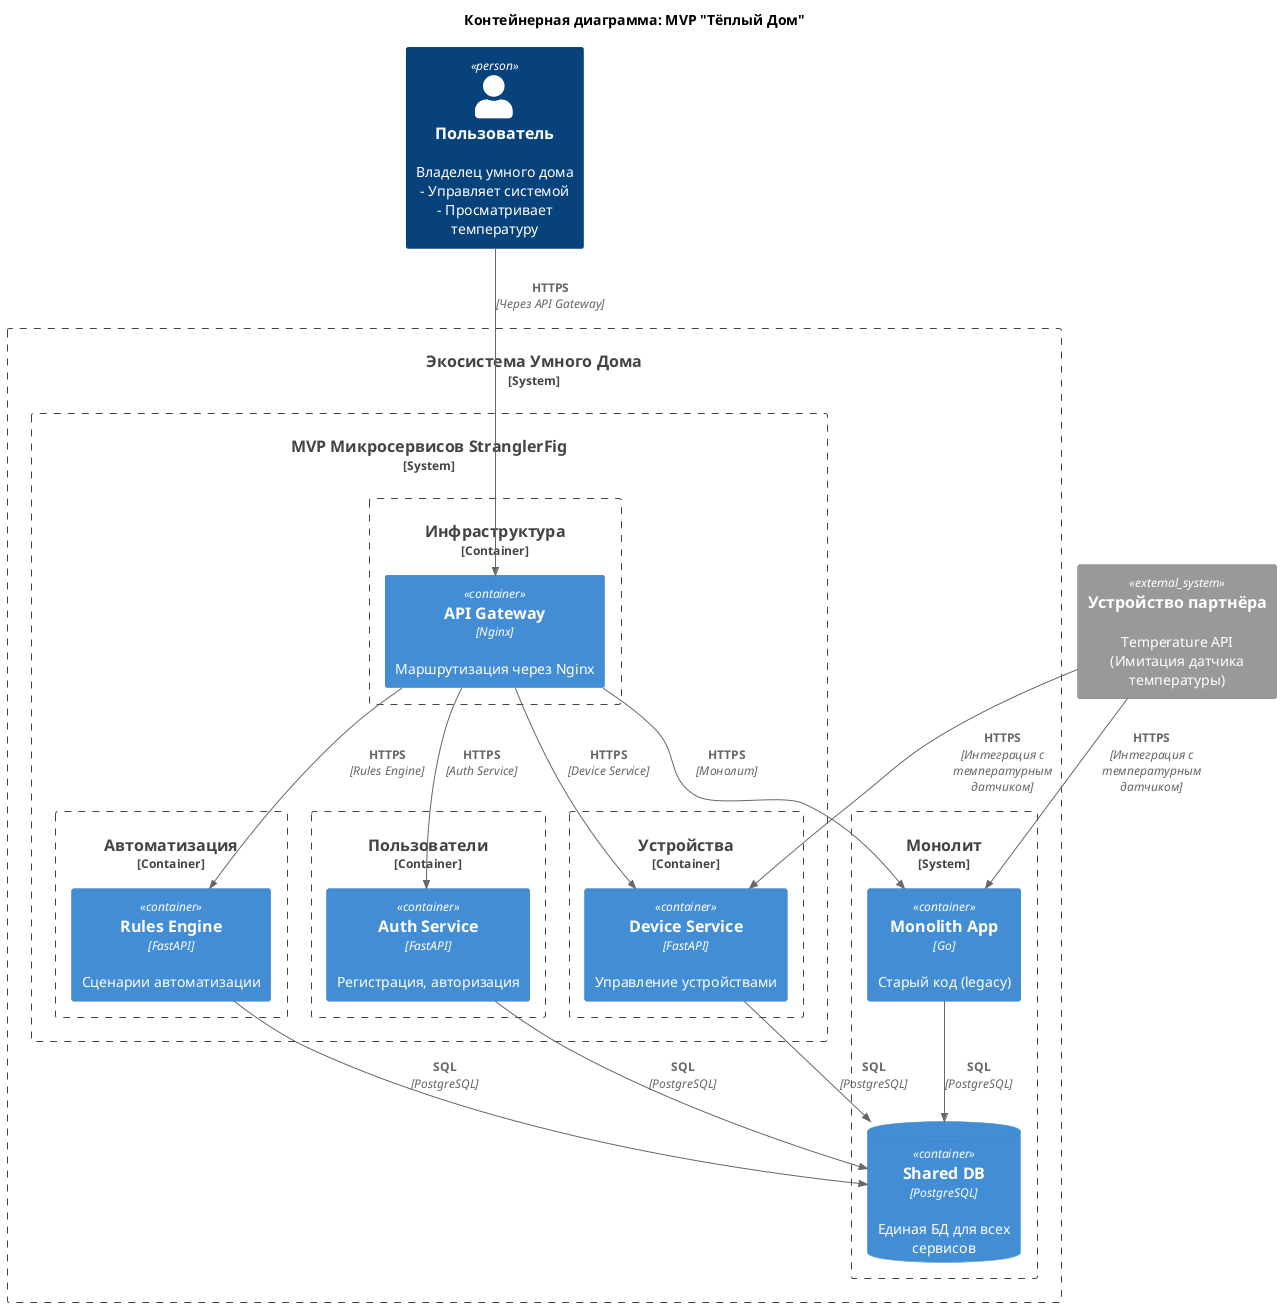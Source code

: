 @startuml
!include <C4/C4_Context>
!include <C4/C4_Container>

title Контейнерная диаграмма: MVP "Тёплый Дом"

Person(user, "Пользователь", "Владелец умного дома\n- Управляет системой\n- Просматривает температуру")

System_Ext(partner_device, "Устройство партнёра", "Temperature API\n(Имитация датчика температуры)")

System_Boundary(system, "Экосистема Умного Дома") {

    System_Boundary(StranglerFig, "MVP Микросервисов StranglerFig") {
        Container_Boundary(infra, "Инфраструктура") {
            Container(api_gateway, "API Gateway", "Nginx", "Маршрутизация через Nginx")
        }

        Container_Boundary(users, "Пользователи") {
            Container(auth_service, "Auth Service", "FastAPI", "Регистрация, авторизация")
        }

        Container_Boundary(devices, "Устройства") {
            Container(device_service, "Device Service", "FastAPI", "Управление устройствами")
        }

        Container_Boundary(automation, "Автоматизация") {
            Container(rules_engine, "Rules Engine", "FastAPI", "Сценарии автоматизации")
        }
    }

    System_Boundary(legacy, "Монолит") {
        Container(monolith, "Monolith App", "Go", "Старый код (legacy)")

        ContainerDb(shared_db, "Shared DB", "PostgreSQL", "Единая БД для всех сервисов")
    }

}

' Связи
Rel(user, api_gateway, "HTTPS", "Через API Gateway")

Rel(api_gateway, auth_service, "HTTPS", "Auth Service")
Rel(api_gateway, device_service, "HTTPS", "Device Service")
Rel(api_gateway, rules_engine, "HTTPS", "Rules Engine")
Rel(api_gateway, monolith, "HTTPS", "Монолит")

Rel(auth_service, shared_db, "SQL", "PostgreSQL")
Rel(device_service, shared_db, "SQL", "PostgreSQL")
Rel(rules_engine, shared_db, "SQL", "PostgreSQL")
Rel(monolith, shared_db, "SQL", "PostgreSQL")

Rel(partner_device, monolith, "HTTPS", "Интеграция с температурным датчиком")
Rel(partner_device, device_service, "HTTPS", "Интеграция с температурным датчиком")

@enduml